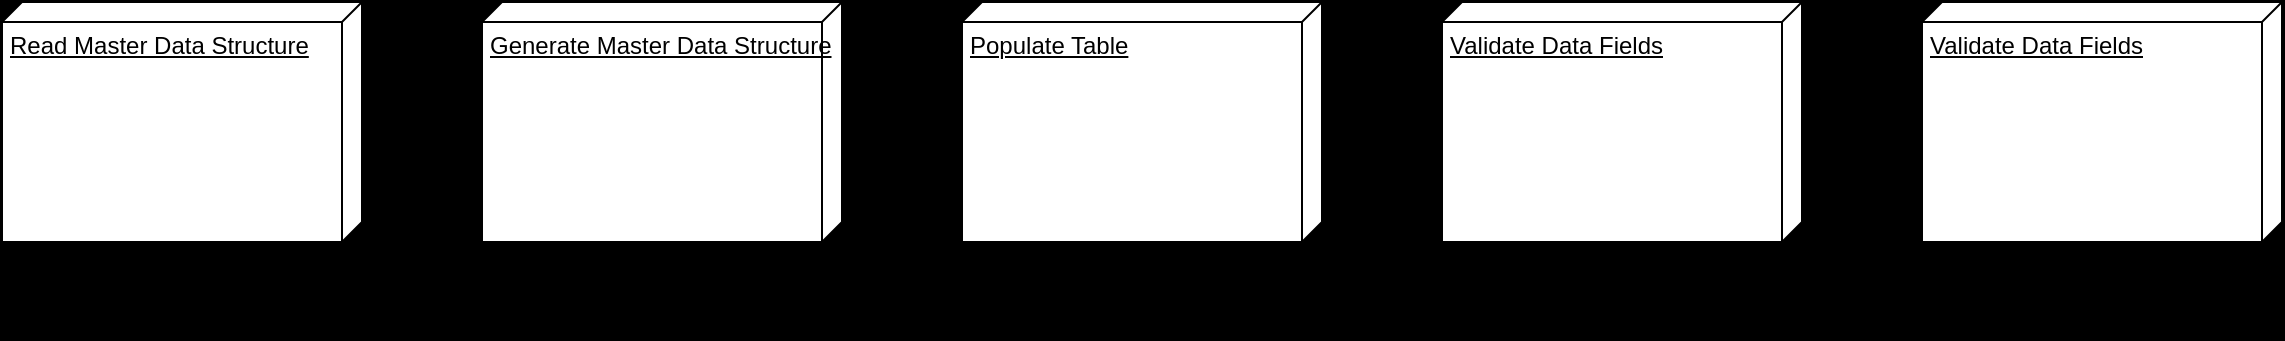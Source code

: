<mxfile version="13.0.1" type="github">
  <diagram id="jBZET01vkPqpSTQxdn9G" name="Page-1">
    <mxGraphModel dx="1160" dy="780" grid="1" gridSize="10" guides="1" tooltips="1" connect="1" arrows="1" fold="1" page="1" pageScale="1" pageWidth="1169" pageHeight="827" background="#000000" math="0" shadow="0">
      <root>
        <mxCell id="0" />
        <mxCell id="1" parent="0" />
        <mxCell id="C136vvrKEtoOyAXJBIPy-6" style="edgeStyle=orthogonalEdgeStyle;rounded=0;orthogonalLoop=1;jettySize=auto;html=1;" parent="1" source="C136vvrKEtoOyAXJBIPy-1" edge="1">
          <mxGeometry relative="1" as="geometry">
            <mxPoint x="110" y="240" as="targetPoint" />
            <Array as="points">
              <mxPoint x="110" y="220" />
              <mxPoint x="110" y="220" />
            </Array>
          </mxGeometry>
        </mxCell>
        <mxCell id="C136vvrKEtoOyAXJBIPy-1" value="Read Master Data Structure" style="verticalAlign=top;align=left;spacingTop=8;spacingLeft=2;spacingRight=12;shape=cube;size=10;direction=south;fontStyle=4;html=1;" parent="1" vertex="1">
          <mxGeometry x="20" y="80" width="180" height="120" as="geometry" />
        </mxCell>
        <mxCell id="C136vvrKEtoOyAXJBIPy-2" value="&lt;div&gt;Generate Master Data Structure&lt;/div&gt;&lt;div&gt;&lt;br&gt;&lt;/div&gt;&lt;div&gt;&lt;br&gt;&lt;/div&gt;" style="verticalAlign=top;align=left;spacingTop=8;spacingLeft=2;spacingRight=12;shape=cube;size=10;direction=south;fontStyle=4;html=1;" parent="1" vertex="1">
          <mxGeometry x="260" y="80" width="180" height="120" as="geometry" />
        </mxCell>
        <mxCell id="C136vvrKEtoOyAXJBIPy-3" value="Populate Table" style="verticalAlign=top;align=left;spacingTop=8;spacingLeft=2;spacingRight=12;shape=cube;size=10;direction=south;fontStyle=4;html=1;" parent="1" vertex="1">
          <mxGeometry x="500" y="80" width="180" height="120" as="geometry" />
        </mxCell>
        <mxCell id="C136vvrKEtoOyAXJBIPy-4" value="Validate Data Fields" style="verticalAlign=top;align=left;spacingTop=8;spacingLeft=2;spacingRight=12;shape=cube;size=10;direction=south;fontStyle=4;html=1;" parent="1" vertex="1">
          <mxGeometry x="740" y="80" width="180" height="120" as="geometry" />
        </mxCell>
        <mxCell id="C136vvrKEtoOyAXJBIPy-5" value="Validate Data Fields" style="verticalAlign=top;align=left;spacingTop=8;spacingLeft=2;spacingRight=12;shape=cube;size=10;direction=south;fontStyle=4;html=1;" parent="1" vertex="1">
          <mxGeometry x="980" y="80" width="180" height="120" as="geometry" />
        </mxCell>
      </root>
    </mxGraphModel>
  </diagram>
</mxfile>
